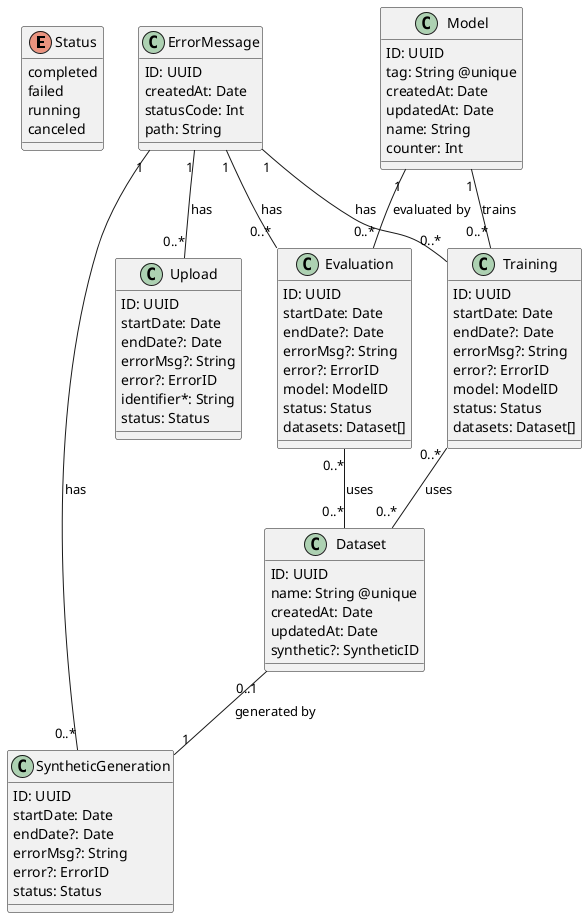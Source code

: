 @startuml

enum Status {
  completed
  failed
  running
  canceled
}

class ErrorMessage {
  ID: UUID
  createdAt: Date
  statusCode: Int
  path: String
}

class Upload {
  ID: UUID
  startDate: Date
  endDate?: Date
  errorMsg?: String
  error?: ErrorID
  identifier*: String
  status: Status
}

class Training {
  ID: UUID
  startDate: Date
  endDate?: Date
  errorMsg?: String
  error?: ErrorID
  model: ModelID
  status: Status
  datasets: Dataset[]
}

class Evaluation {
  ID: UUID
  startDate: Date
  endDate?: Date
  errorMsg?: String
  error?: ErrorID
  model: ModelID
  status: Status
  datasets: Dataset[]
}

class Model {
  ID: UUID
  tag: String @unique
  createdAt: Date
  updatedAt: Date
  name: String
  counter: Int
}

class Dataset {
  ID: UUID
  name: String @unique
  createdAt: Date
  updatedAt: Date
  synthetic?: SyntheticID
}

class SyntheticGeneration {
  ID: UUID
  startDate: Date
  endDate?: Date
  errorMsg?: String
  error?: ErrorID
  status: Status
}

ErrorMessage "1" -- "0..*" Upload : has
ErrorMessage "1" -- "0..*" Training : has
ErrorMessage "1" -- "0..*" Evaluation : has
ErrorMessage "1" -- "0..*" SyntheticGeneration : has

Model "1" -- "0..*" Training : trains
Model "1" -- "0..*" Evaluation : evaluated by

Training "0..*" -- "0..*" Dataset : uses
Evaluation "0..*" -- "0..*" Dataset : uses

Dataset "0..1" -- "1" SyntheticGeneration : generated by

@enduml
